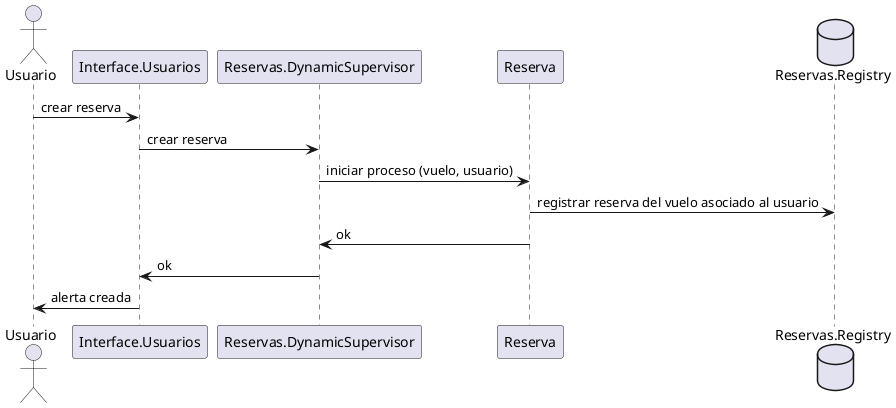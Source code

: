@startuml Secuencia Reserva

actor Usuario
participant Interface.Usuarios
participant Reservas.DynamicSupervisor
participant Reserva
database Reservas.Registry

Usuario -> Interface.Usuarios: crear reserva
Interface.Usuarios -> Reservas.DynamicSupervisor: crear reserva
Reservas.DynamicSupervisor -> Reserva: iniciar proceso (vuelo, usuario)
Reserva -> Reservas.Registry: registrar reserva del vuelo asociado al usuario
Reserva -> Reservas.DynamicSupervisor: ok
Reservas.DynamicSupervisor -> Interface.Usuarios: ok
Interface.Usuarios -> Usuario: alerta creada

@enduml